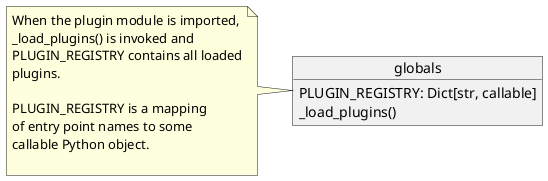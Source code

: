 @startuml


object globals {
    PLUGIN_REGISTRY: Dict[str, callable]
    _load_plugins()
}

note left of globals
When the plugin module is imported,
_load_plugins() is invoked and
PLUGIN_REGISTRY contains all loaded
plugins.

PLUGIN_REGISTRY is a mapping
of entry point names to some
callable Python object.

end note

@enduml